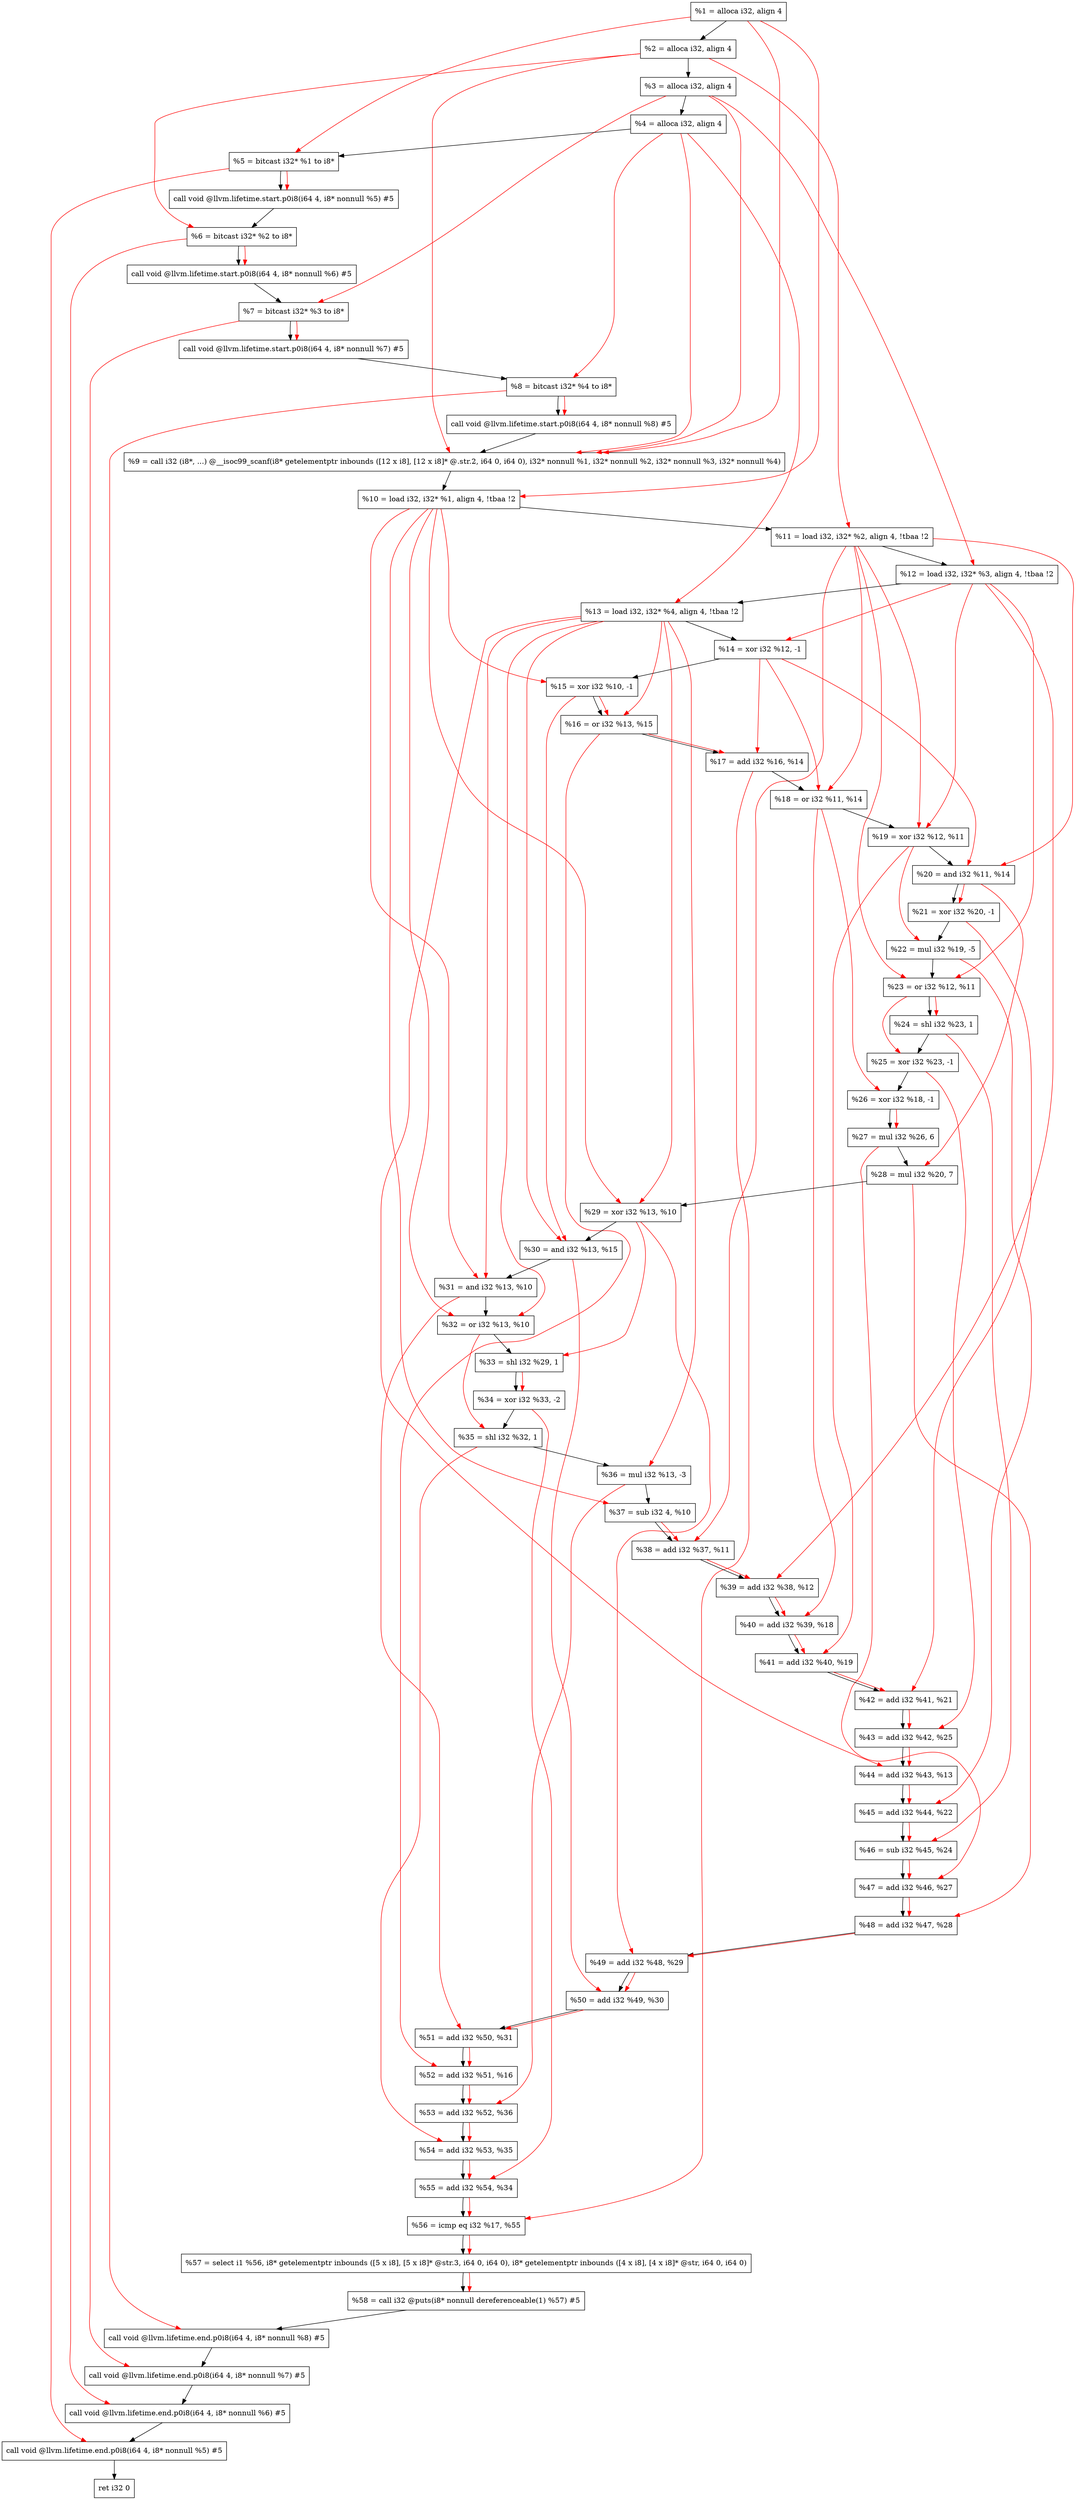 digraph "DFG for'main' function" {
	Node0x10a8e28[shape=record, label="  %1 = alloca i32, align 4"];
	Node0x10a8ea8[shape=record, label="  %2 = alloca i32, align 4"];
	Node0x10a8f38[shape=record, label="  %3 = alloca i32, align 4"];
	Node0x10a8f98[shape=record, label="  %4 = alloca i32, align 4"];
	Node0x10a9048[shape=record, label="  %5 = bitcast i32* %1 to i8*"];
	Node0x10a9478[shape=record, label="  call void @llvm.lifetime.start.p0i8(i64 4, i8* nonnull %5) #5"];
	Node0x10a9558[shape=record, label="  %6 = bitcast i32* %2 to i8*"];
	Node0x10a9658[shape=record, label="  call void @llvm.lifetime.start.p0i8(i64 4, i8* nonnull %6) #5"];
	Node0x10a9718[shape=record, label="  %7 = bitcast i32* %3 to i8*"];
	Node0x10a97c8[shape=record, label="  call void @llvm.lifetime.start.p0i8(i64 4, i8* nonnull %7) #5"];
	Node0x10a9888[shape=record, label="  %8 = bitcast i32* %4 to i8*"];
	Node0x10a9938[shape=record, label="  call void @llvm.lifetime.start.p0i8(i64 4, i8* nonnull %8) #5"];
	Node0x10a3bd0[shape=record, label="  %9 = call i32 (i8*, ...) @__isoc99_scanf(i8* getelementptr inbounds ([12 x i8], [12 x i8]* @.str.2, i64 0, i64 0), i32* nonnull %1, i32* nonnull %2, i32* nonnull %3, i32* nonnull %4)"];
	Node0x10a9b38[shape=record, label="  %10 = load i32, i32* %1, align 4, !tbaa !2"];
	Node0x10aaaa8[shape=record, label="  %11 = load i32, i32* %2, align 4, !tbaa !2"];
	Node0x10ab118[shape=record, label="  %12 = load i32, i32* %3, align 4, !tbaa !2"];
	Node0x10ab178[shape=record, label="  %13 = load i32, i32* %4, align 4, !tbaa !2"];
	Node0x10ab1f0[shape=record, label="  %14 = xor i32 %12, -1"];
	Node0x10ab260[shape=record, label="  %15 = xor i32 %10, -1"];
	Node0x10ab2d0[shape=record, label="  %16 = or i32 %13, %15"];
	Node0x10ab340[shape=record, label="  %17 = add i32 %16, %14"];
	Node0x10ab3b0[shape=record, label="  %18 = or i32 %11, %14"];
	Node0x10ab420[shape=record, label="  %19 = xor i32 %12, %11"];
	Node0x10ab490[shape=record, label="  %20 = and i32 %11, %14"];
	Node0x10ab500[shape=record, label="  %21 = xor i32 %20, -1"];
	Node0x10ab570[shape=record, label="  %22 = mul i32 %19, -5"];
	Node0x10ab5e0[shape=record, label="  %23 = or i32 %12, %11"];
	Node0x10ab650[shape=record, label="  %24 = shl i32 %23, 1"];
	Node0x10ab6c0[shape=record, label="  %25 = xor i32 %23, -1"];
	Node0x10ab730[shape=record, label="  %26 = xor i32 %18, -1"];
	Node0x10ab7a0[shape=record, label="  %27 = mul i32 %26, 6"];
	Node0x10ab810[shape=record, label="  %28 = mul i32 %20, 7"];
	Node0x10ab880[shape=record, label="  %29 = xor i32 %13, %10"];
	Node0x10ab8f0[shape=record, label="  %30 = and i32 %13, %15"];
	Node0x10ab960[shape=record, label="  %31 = and i32 %13, %10"];
	Node0x10ab9d0[shape=record, label="  %32 = or i32 %13, %10"];
	Node0x10aba40[shape=record, label="  %33 = shl i32 %29, 1"];
	Node0x10abab0[shape=record, label="  %34 = xor i32 %33, -2"];
	Node0x10abb20[shape=record, label="  %35 = shl i32 %32, 1"];
	Node0x10abb90[shape=record, label="  %36 = mul i32 %13, -3"];
	Node0x10abc00[shape=record, label="  %37 = sub i32 4, %10"];
	Node0x10abc70[shape=record, label="  %38 = add i32 %37, %11"];
	Node0x10abce0[shape=record, label="  %39 = add i32 %38, %12"];
	Node0x10abd50[shape=record, label="  %40 = add i32 %39, %18"];
	Node0x10abdc0[shape=record, label="  %41 = add i32 %40, %19"];
	Node0x10abe30[shape=record, label="  %42 = add i32 %41, %21"];
	Node0x10abea0[shape=record, label="  %43 = add i32 %42, %25"];
	Node0x10abf10[shape=record, label="  %44 = add i32 %43, %13"];
	Node0x10abf80[shape=record, label="  %45 = add i32 %44, %22"];
	Node0x10abff0[shape=record, label="  %46 = sub i32 %45, %24"];
	Node0x10ac060[shape=record, label="  %47 = add i32 %46, %27"];
	Node0x10ac0d0[shape=record, label="  %48 = add i32 %47, %28"];
	Node0x10ac140[shape=record, label="  %49 = add i32 %48, %29"];
	Node0x10ac1b0[shape=record, label="  %50 = add i32 %49, %30"];
	Node0x10ac220[shape=record, label="  %51 = add i32 %50, %31"];
	Node0x10ac290[shape=record, label="  %52 = add i32 %51, %16"];
	Node0x10ac300[shape=record, label="  %53 = add i32 %52, %36"];
	Node0x10ac370[shape=record, label="  %54 = add i32 %53, %35"];
	Node0x10ac3e0[shape=record, label="  %55 = add i32 %54, %34"];
	Node0x10ac450[shape=record, label="  %56 = icmp eq i32 %17, %55"];
	Node0x10488b8[shape=record, label="  %57 = select i1 %56, i8* getelementptr inbounds ([5 x i8], [5 x i8]* @str.3, i64 0, i64 0), i8* getelementptr inbounds ([4 x i8], [4 x i8]* @str, i64 0, i64 0)"];
	Node0x10ac4e0[shape=record, label="  %58 = call i32 @puts(i8* nonnull dereferenceable(1) %57) #5"];
	Node0x10ac788[shape=record, label="  call void @llvm.lifetime.end.p0i8(i64 4, i8* nonnull %8) #5"];
	Node0x10ac8e8[shape=record, label="  call void @llvm.lifetime.end.p0i8(i64 4, i8* nonnull %7) #5"];
	Node0x10ac9f8[shape=record, label="  call void @llvm.lifetime.end.p0i8(i64 4, i8* nonnull %6) #5"];
	Node0x10acb08[shape=record, label="  call void @llvm.lifetime.end.p0i8(i64 4, i8* nonnull %5) #5"];
	Node0x10acbc8[shape=record, label="  ret i32 0"];
	Node0x10a8e28 -> Node0x10a8ea8;
	Node0x10a8ea8 -> Node0x10a8f38;
	Node0x10a8f38 -> Node0x10a8f98;
	Node0x10a8f98 -> Node0x10a9048;
	Node0x10a9048 -> Node0x10a9478;
	Node0x10a9478 -> Node0x10a9558;
	Node0x10a9558 -> Node0x10a9658;
	Node0x10a9658 -> Node0x10a9718;
	Node0x10a9718 -> Node0x10a97c8;
	Node0x10a97c8 -> Node0x10a9888;
	Node0x10a9888 -> Node0x10a9938;
	Node0x10a9938 -> Node0x10a3bd0;
	Node0x10a3bd0 -> Node0x10a9b38;
	Node0x10a9b38 -> Node0x10aaaa8;
	Node0x10aaaa8 -> Node0x10ab118;
	Node0x10ab118 -> Node0x10ab178;
	Node0x10ab178 -> Node0x10ab1f0;
	Node0x10ab1f0 -> Node0x10ab260;
	Node0x10ab260 -> Node0x10ab2d0;
	Node0x10ab2d0 -> Node0x10ab340;
	Node0x10ab340 -> Node0x10ab3b0;
	Node0x10ab3b0 -> Node0x10ab420;
	Node0x10ab420 -> Node0x10ab490;
	Node0x10ab490 -> Node0x10ab500;
	Node0x10ab500 -> Node0x10ab570;
	Node0x10ab570 -> Node0x10ab5e0;
	Node0x10ab5e0 -> Node0x10ab650;
	Node0x10ab650 -> Node0x10ab6c0;
	Node0x10ab6c0 -> Node0x10ab730;
	Node0x10ab730 -> Node0x10ab7a0;
	Node0x10ab7a0 -> Node0x10ab810;
	Node0x10ab810 -> Node0x10ab880;
	Node0x10ab880 -> Node0x10ab8f0;
	Node0x10ab8f0 -> Node0x10ab960;
	Node0x10ab960 -> Node0x10ab9d0;
	Node0x10ab9d0 -> Node0x10aba40;
	Node0x10aba40 -> Node0x10abab0;
	Node0x10abab0 -> Node0x10abb20;
	Node0x10abb20 -> Node0x10abb90;
	Node0x10abb90 -> Node0x10abc00;
	Node0x10abc00 -> Node0x10abc70;
	Node0x10abc70 -> Node0x10abce0;
	Node0x10abce0 -> Node0x10abd50;
	Node0x10abd50 -> Node0x10abdc0;
	Node0x10abdc0 -> Node0x10abe30;
	Node0x10abe30 -> Node0x10abea0;
	Node0x10abea0 -> Node0x10abf10;
	Node0x10abf10 -> Node0x10abf80;
	Node0x10abf80 -> Node0x10abff0;
	Node0x10abff0 -> Node0x10ac060;
	Node0x10ac060 -> Node0x10ac0d0;
	Node0x10ac0d0 -> Node0x10ac140;
	Node0x10ac140 -> Node0x10ac1b0;
	Node0x10ac1b0 -> Node0x10ac220;
	Node0x10ac220 -> Node0x10ac290;
	Node0x10ac290 -> Node0x10ac300;
	Node0x10ac300 -> Node0x10ac370;
	Node0x10ac370 -> Node0x10ac3e0;
	Node0x10ac3e0 -> Node0x10ac450;
	Node0x10ac450 -> Node0x10488b8;
	Node0x10488b8 -> Node0x10ac4e0;
	Node0x10ac4e0 -> Node0x10ac788;
	Node0x10ac788 -> Node0x10ac8e8;
	Node0x10ac8e8 -> Node0x10ac9f8;
	Node0x10ac9f8 -> Node0x10acb08;
	Node0x10acb08 -> Node0x10acbc8;
edge [color=red]
	Node0x10a8e28 -> Node0x10a9048;
	Node0x10a9048 -> Node0x10a9478;
	Node0x10a8ea8 -> Node0x10a9558;
	Node0x10a9558 -> Node0x10a9658;
	Node0x10a8f38 -> Node0x10a9718;
	Node0x10a9718 -> Node0x10a97c8;
	Node0x10a8f98 -> Node0x10a9888;
	Node0x10a9888 -> Node0x10a9938;
	Node0x10a8e28 -> Node0x10a3bd0;
	Node0x10a8ea8 -> Node0x10a3bd0;
	Node0x10a8f38 -> Node0x10a3bd0;
	Node0x10a8f98 -> Node0x10a3bd0;
	Node0x10a8e28 -> Node0x10a9b38;
	Node0x10a8ea8 -> Node0x10aaaa8;
	Node0x10a8f38 -> Node0x10ab118;
	Node0x10a8f98 -> Node0x10ab178;
	Node0x10ab118 -> Node0x10ab1f0;
	Node0x10a9b38 -> Node0x10ab260;
	Node0x10ab178 -> Node0x10ab2d0;
	Node0x10ab260 -> Node0x10ab2d0;
	Node0x10ab2d0 -> Node0x10ab340;
	Node0x10ab1f0 -> Node0x10ab340;
	Node0x10aaaa8 -> Node0x10ab3b0;
	Node0x10ab1f0 -> Node0x10ab3b0;
	Node0x10ab118 -> Node0x10ab420;
	Node0x10aaaa8 -> Node0x10ab420;
	Node0x10aaaa8 -> Node0x10ab490;
	Node0x10ab1f0 -> Node0x10ab490;
	Node0x10ab490 -> Node0x10ab500;
	Node0x10ab420 -> Node0x10ab570;
	Node0x10ab118 -> Node0x10ab5e0;
	Node0x10aaaa8 -> Node0x10ab5e0;
	Node0x10ab5e0 -> Node0x10ab650;
	Node0x10ab5e0 -> Node0x10ab6c0;
	Node0x10ab3b0 -> Node0x10ab730;
	Node0x10ab730 -> Node0x10ab7a0;
	Node0x10ab490 -> Node0x10ab810;
	Node0x10ab178 -> Node0x10ab880;
	Node0x10a9b38 -> Node0x10ab880;
	Node0x10ab178 -> Node0x10ab8f0;
	Node0x10ab260 -> Node0x10ab8f0;
	Node0x10ab178 -> Node0x10ab960;
	Node0x10a9b38 -> Node0x10ab960;
	Node0x10ab178 -> Node0x10ab9d0;
	Node0x10a9b38 -> Node0x10ab9d0;
	Node0x10ab880 -> Node0x10aba40;
	Node0x10aba40 -> Node0x10abab0;
	Node0x10ab9d0 -> Node0x10abb20;
	Node0x10ab178 -> Node0x10abb90;
	Node0x10a9b38 -> Node0x10abc00;
	Node0x10abc00 -> Node0x10abc70;
	Node0x10aaaa8 -> Node0x10abc70;
	Node0x10abc70 -> Node0x10abce0;
	Node0x10ab118 -> Node0x10abce0;
	Node0x10abce0 -> Node0x10abd50;
	Node0x10ab3b0 -> Node0x10abd50;
	Node0x10abd50 -> Node0x10abdc0;
	Node0x10ab420 -> Node0x10abdc0;
	Node0x10abdc0 -> Node0x10abe30;
	Node0x10ab500 -> Node0x10abe30;
	Node0x10abe30 -> Node0x10abea0;
	Node0x10ab6c0 -> Node0x10abea0;
	Node0x10abea0 -> Node0x10abf10;
	Node0x10ab178 -> Node0x10abf10;
	Node0x10abf10 -> Node0x10abf80;
	Node0x10ab570 -> Node0x10abf80;
	Node0x10abf80 -> Node0x10abff0;
	Node0x10ab650 -> Node0x10abff0;
	Node0x10abff0 -> Node0x10ac060;
	Node0x10ab7a0 -> Node0x10ac060;
	Node0x10ac060 -> Node0x10ac0d0;
	Node0x10ab810 -> Node0x10ac0d0;
	Node0x10ac0d0 -> Node0x10ac140;
	Node0x10ab880 -> Node0x10ac140;
	Node0x10ac140 -> Node0x10ac1b0;
	Node0x10ab8f0 -> Node0x10ac1b0;
	Node0x10ac1b0 -> Node0x10ac220;
	Node0x10ab960 -> Node0x10ac220;
	Node0x10ac220 -> Node0x10ac290;
	Node0x10ab2d0 -> Node0x10ac290;
	Node0x10ac290 -> Node0x10ac300;
	Node0x10abb90 -> Node0x10ac300;
	Node0x10ac300 -> Node0x10ac370;
	Node0x10abb20 -> Node0x10ac370;
	Node0x10ac370 -> Node0x10ac3e0;
	Node0x10abab0 -> Node0x10ac3e0;
	Node0x10ab340 -> Node0x10ac450;
	Node0x10ac3e0 -> Node0x10ac450;
	Node0x10ac450 -> Node0x10488b8;
	Node0x10488b8 -> Node0x10ac4e0;
	Node0x10a9888 -> Node0x10ac788;
	Node0x10a9718 -> Node0x10ac8e8;
	Node0x10a9558 -> Node0x10ac9f8;
	Node0x10a9048 -> Node0x10acb08;
}
